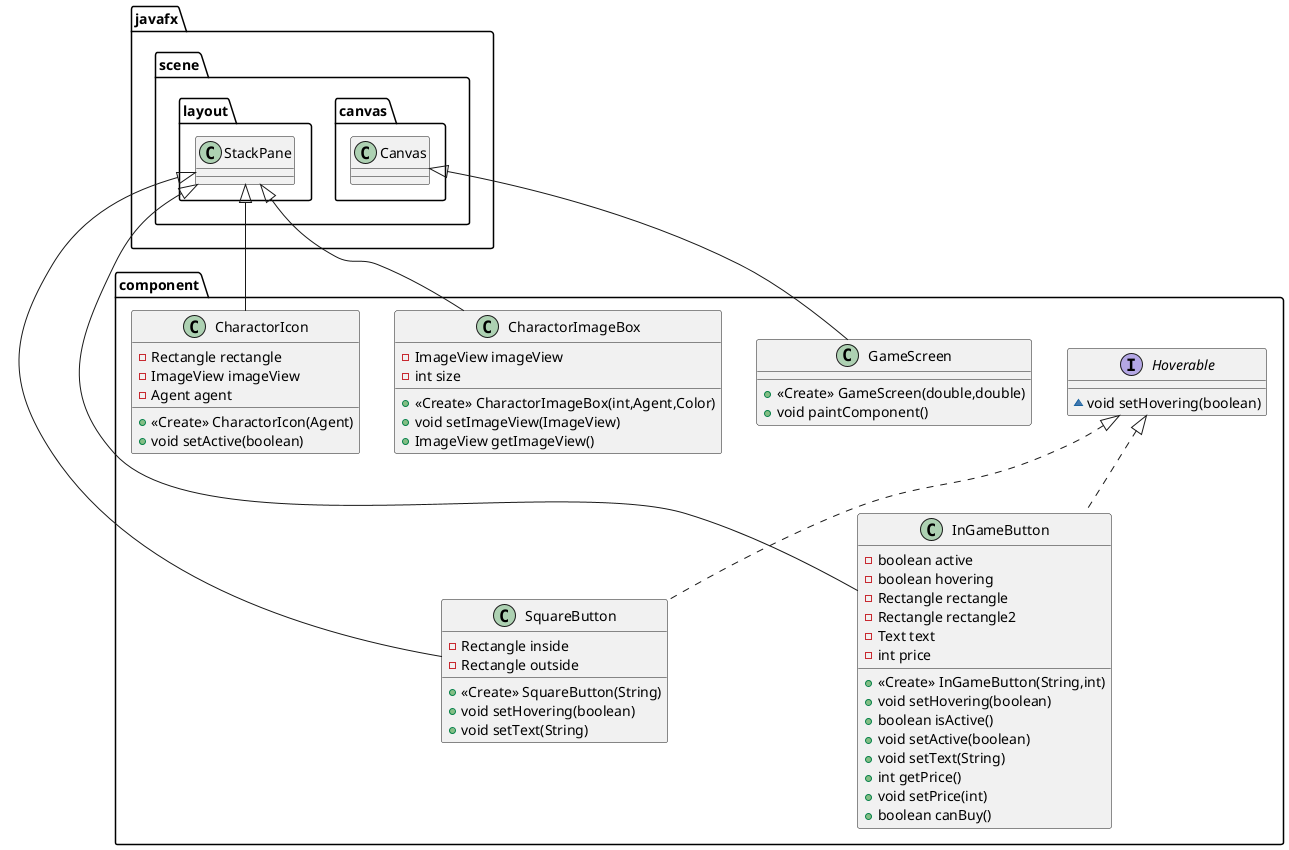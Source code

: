 @startuml
interface component.Hoverable {
~ void setHovering(boolean)
}
class component.SquareButton {
- Rectangle inside
- Rectangle outside
+ <<Create>> SquareButton(String)
+ void setHovering(boolean)
+ void setText(String)
}
class component.InGameButton {
- boolean active
- boolean hovering
- Rectangle rectangle
- Rectangle rectangle2
- Text text
- int price
+ <<Create>> InGameButton(String,int)
+ void setHovering(boolean)
+ boolean isActive()
+ void setActive(boolean)
+ void setText(String)
+ int getPrice()
+ void setPrice(int)
+ boolean canBuy()
}
class component.CharactorImageBox {
- ImageView imageView
- int size
+ <<Create>> CharactorImageBox(int,Agent,Color)
+ void setImageView(ImageView)
+ ImageView getImageView()
}
class component.CharactorIcon {
- Rectangle rectangle
- ImageView imageView
- Agent agent
+ <<Create>> CharactorIcon(Agent)
+ void setActive(boolean)
}
class component.GameScreen {
+ <<Create>> GameScreen(double,double)
+ void paintComponent()
}


component.Hoverable <|.. component.SquareButton
javafx.scene.layout.StackPane <|-- component.SquareButton
component.Hoverable <|.. component.InGameButton
javafx.scene.layout.StackPane <|-- component.InGameButton
javafx.scene.layout.StackPane <|-- component.CharactorImageBox
javafx.scene.layout.StackPane <|-- component.CharactorIcon
javafx.scene.canvas.Canvas <|-- component.GameScreen
@enduml